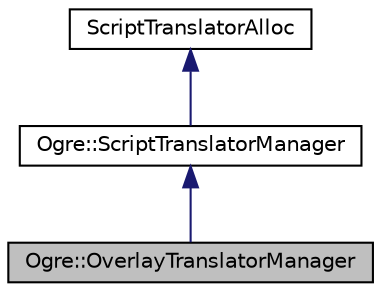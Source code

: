 digraph "Ogre::OverlayTranslatorManager"
{
  bgcolor="transparent";
  edge [fontname="Helvetica",fontsize="10",labelfontname="Helvetica",labelfontsize="10"];
  node [fontname="Helvetica",fontsize="10",shape=record];
  Node0 [label="Ogre::OverlayTranslatorManager",height=0.2,width=0.4,color="black", fillcolor="grey75", style="filled", fontcolor="black"];
  Node1 -> Node0 [dir="back",color="midnightblue",fontsize="10",style="solid",fontname="Helvetica"];
  Node1 [label="Ogre::ScriptTranslatorManager",height=0.2,width=0.4,color="black",URL="$class_ogre_1_1_script_translator_manager.html",tooltip="The ScriptTranslatorManager manages the lifetime and access to script translators. "];
  Node2 -> Node1 [dir="back",color="midnightblue",fontsize="10",style="solid",fontname="Helvetica"];
  Node2 [label="ScriptTranslatorAlloc",height=0.2,width=0.4,color="black",URL="$class_ogre_1_1_allocated_object.html"];
}
